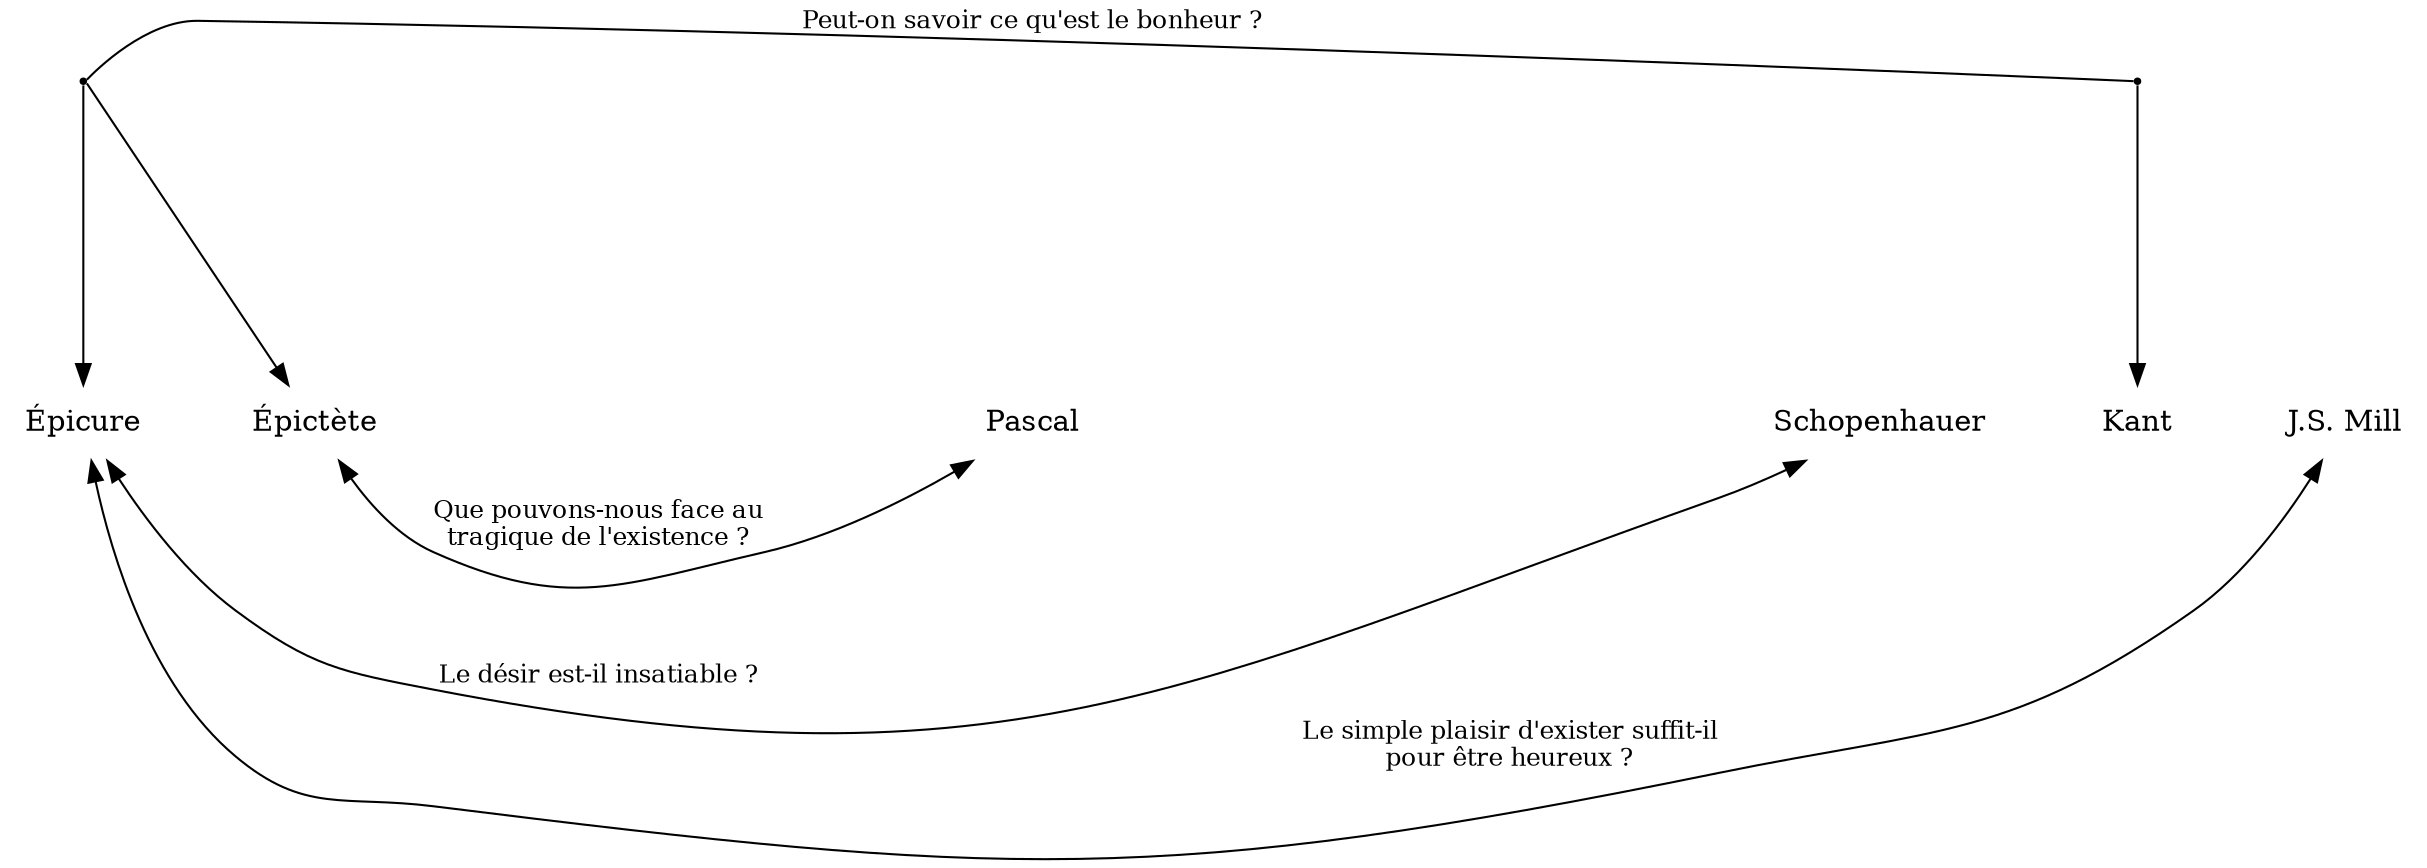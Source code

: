digraph G {
rankdir=LR
// splines=polyline


nodesep=2
node[shape=none]
edge[style="",constraint=none,arrowtail=normal,fontsize=12,dir=both]
// a->ab[arrowhead=none,minlen=1,constraint=""]
// b->ab[arrowhead=none,constraint=""]
// ab->e[arrowtail=none,constraint=""]
// ab[shape=point]
//a:e->e[ltail=cluster_1]
ab[shape=point,penwidth=0]
te[shape=point,penwidth=0]
a->ab[minlen=0,arrowhead=none]
ab->b[minlen=0,arrowtail=none]
{rank=same;te->e[minlen=0,dir=""]}
ab->te[dir="",arrowhead=none,label="Peut-on savoir ce qu'est le bonheur ?"]

edge[style=invis, constraint=""]
a->b->c->d->e->f

a[label="Épicure"]
b[label="Épictète"]
c[label="Pascal"]
d[label="Schopenhauer"]
e[label="Kant"]
f[label="J.S. Mill"]

edge[style="",constraint=none,arrowtail=normal,fontsize=12,dir=both]
b->c[label="Que pouvons-nous face au
tragique de l'existence ?"]

a->d[label="Le désir est-il insatiable ?"]
a->f[label="Le simple plaisir d'exister suffit-il
pour être heureux ?"]

}